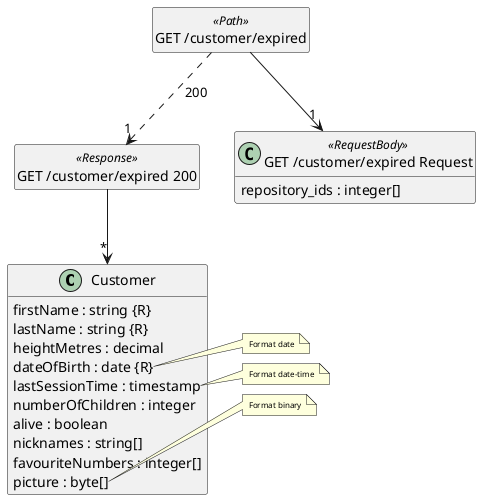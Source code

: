 @startuml
hide <<Path>> circle
hide <<Response>> circle
hide <<Parameter>> circle
hide empty methods
hide empty fields
set namespaceSeparator none

class "Customer" as Customer {
  {field} firstName : string {R}
  {field} lastName : string {R}
  {field} heightMetres : decimal
  {field} dateOfBirth : date {R}
  {field} lastSessionTime : timestamp
  {field} numberOfChildren : integer
  {field} alive : boolean
  {field} nicknames : string[]
  {field} favouriteNumbers : integer[]
  {field} picture : byte[]
}
note right of Customer::"dateOfBirth"
	<size:8>Format date</size>
end note
note right of Customer::"lastSessionTime"
	<size:8>Format date-time</size>
end note
note right of Customer::"picture"
	<size:8>Format binary</size>
end note

class "GET /customer/expired" as GET_/customer/expired <<Path>> {
}

class "GET /customer/expired 200" as GET_/customer/expired_200 <<Response>> {
}

class "GET /customer/expired Request" as GET_/customer/expired_Request <<RequestBody>> {
  {field} repository_ids : integer[]
}

"GET_/customer/expired_200" --> "*" "Customer"

"GET_/customer/expired" ..> "1" "GET_/customer/expired_200"  :  "200"

"GET_/customer/expired" --> "1" "GET_/customer/expired_Request"

@enduml